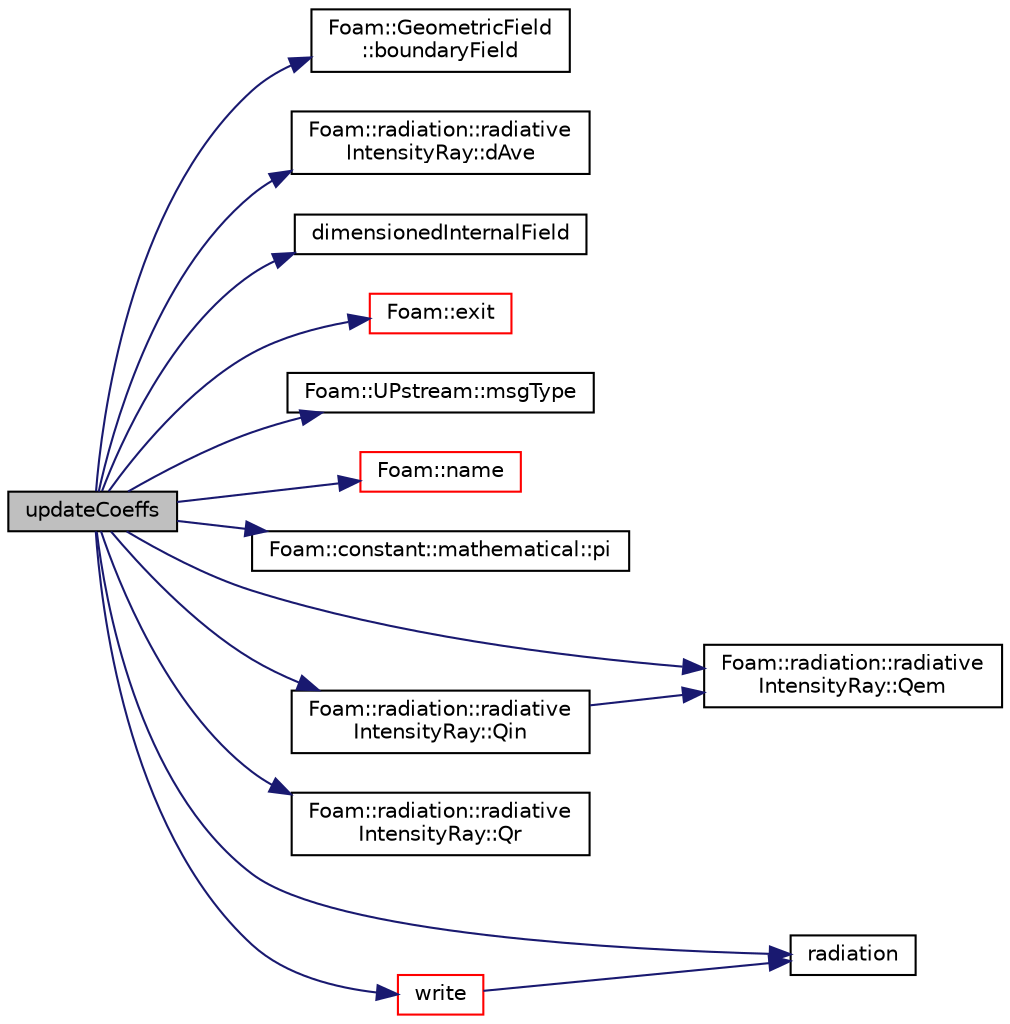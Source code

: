 digraph "updateCoeffs"
{
  bgcolor="transparent";
  edge [fontname="Helvetica",fontsize="10",labelfontname="Helvetica",labelfontsize="10"];
  node [fontname="Helvetica",fontsize="10",shape=record];
  rankdir="LR";
  Node1 [label="updateCoeffs",height=0.2,width=0.4,color="black", fillcolor="grey75", style="filled", fontcolor="black"];
  Node1 -> Node2 [color="midnightblue",fontsize="10",style="solid",fontname="Helvetica"];
  Node2 [label="Foam::GeometricField\l::boundaryField",height=0.2,width=0.4,color="black",URL="$a00924.html#a3c6c1a789b48ea0c5e8bff64f9c14f2d",tooltip="Return reference to GeometricBoundaryField. "];
  Node1 -> Node3 [color="midnightblue",fontsize="10",style="solid",fontname="Helvetica"];
  Node3 [label="Foam::radiation::radiative\lIntensityRay::dAve",height=0.2,width=0.4,color="black",URL="$a02067.html#aa920e8b4cbdc0142615a762613fce26e",tooltip="Return the average vector inside the solid angle. "];
  Node1 -> Node4 [color="midnightblue",fontsize="10",style="solid",fontname="Helvetica"];
  Node4 [label="dimensionedInternalField",height=0.2,width=0.4,color="black",URL="$a03130.html#a942cd19121a46cdc649099eb27c74b18"];
  Node1 -> Node5 [color="midnightblue",fontsize="10",style="solid",fontname="Helvetica"];
  Node5 [label="Foam::exit",height=0.2,width=0.4,color="red",URL="$a10742.html#a06ca7250d8e89caf05243ec094843642"];
  Node1 -> Node6 [color="midnightblue",fontsize="10",style="solid",fontname="Helvetica"];
  Node6 [label="Foam::UPstream::msgType",height=0.2,width=0.4,color="black",URL="$a02772.html#ae5b8fe6652f6320aa6c7f5c44b6f01b7",tooltip="Message tag of standard messages. "];
  Node1 -> Node7 [color="midnightblue",fontsize="10",style="solid",fontname="Helvetica"];
  Node7 [label="Foam::name",height=0.2,width=0.4,color="red",URL="$a10742.html#adcb0df2bd4953cb6bb390272d8263c3a",tooltip="Return a string representation of a complex. "];
  Node1 -> Node8 [color="midnightblue",fontsize="10",style="solid",fontname="Helvetica"];
  Node8 [label="Foam::constant::mathematical::pi",height=0.2,width=0.4,color="black",URL="$a10754.html#a731b8788a4c01586c35266c7ca4fed04"];
  Node1 -> Node9 [color="midnightblue",fontsize="10",style="solid",fontname="Helvetica"];
  Node9 [label="Foam::radiation::radiative\lIntensityRay::Qem",height=0.2,width=0.4,color="black",URL="$a02067.html#a1d727c2e719caf2b1f939604ae45d1d8",tooltip="Return non-const access to the boundary emmited heat flux. "];
  Node1 -> Node10 [color="midnightblue",fontsize="10",style="solid",fontname="Helvetica"];
  Node10 [label="Foam::radiation::radiative\lIntensityRay::Qin",height=0.2,width=0.4,color="black",URL="$a02067.html#a7f0d33f4cdbc41bae3160a82c16f5e95",tooltip="Return non-const access to the boundary incident heat flux. "];
  Node10 -> Node9 [color="midnightblue",fontsize="10",style="solid",fontname="Helvetica"];
  Node1 -> Node11 [color="midnightblue",fontsize="10",style="solid",fontname="Helvetica"];
  Node11 [label="Foam::radiation::radiative\lIntensityRay::Qr",height=0.2,width=0.4,color="black",URL="$a02067.html#af92478287bcfbb976255731c98aab010",tooltip="Return const access to the boundary heat flux. "];
  Node1 -> Node12 [color="midnightblue",fontsize="10",style="solid",fontname="Helvetica"];
  Node12 [label="radiation",height=0.2,width=0.4,color="black",URL="$a10118.html#a0263249d39ea82b80ae0a5a2e947ca59"];
  Node1 -> Node13 [color="midnightblue",fontsize="10",style="solid",fontname="Helvetica"];
  Node13 [label="write",height=0.2,width=0.4,color="red",URL="$a02878.html#a0941061ad5a26be83b4107d05750ace6",tooltip="Write. "];
  Node13 -> Node12 [color="midnightblue",fontsize="10",style="solid",fontname="Helvetica"];
}
